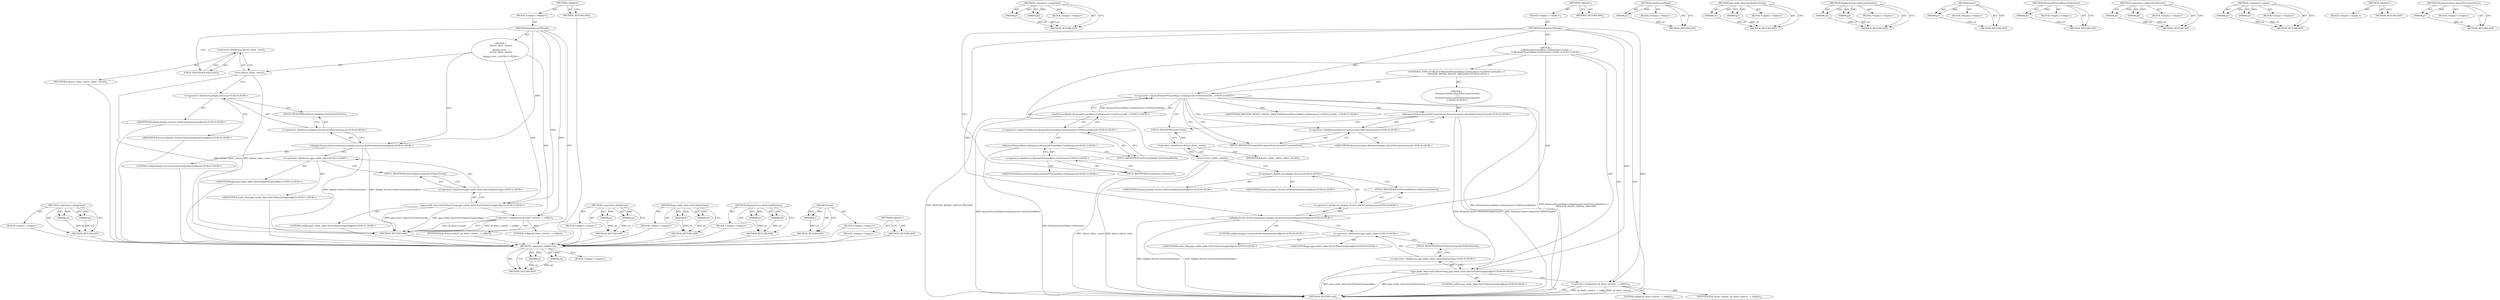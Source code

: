 digraph "&lt;global&gt;" {
vulnerable_85 [label=<(METHOD,&lt;operator&gt;.fieldAccess)>];
vulnerable_86 [label=<(PARAM,p1)>];
vulnerable_87 [label=<(PARAM,p2)>];
vulnerable_88 [label=<(BLOCK,&lt;empty&gt;,&lt;empty&gt;)>];
vulnerable_89 [label=<(METHOD_RETURN,ANY)>];
vulnerable_108 [label=<(METHOD,&lt;operator&gt;.assignment)>];
vulnerable_109 [label=<(PARAM,p1)>];
vulnerable_110 [label=<(PARAM,p2)>];
vulnerable_111 [label=<(BLOCK,&lt;empty&gt;,&lt;empty&gt;)>];
vulnerable_112 [label=<(METHOD_RETURN,ANY)>];
vulnerable_6 [label=<(METHOD,&lt;global&gt;)<SUB>1</SUB>>];
vulnerable_7 [label=<(BLOCK,&lt;empty&gt;,&lt;empty&gt;)<SUB>1</SUB>>];
vulnerable_8 [label=<(METHOD,PostDestroyThreads)<SUB>1</SUB>>];
vulnerable_9 [label="<(BLOCK,{
  if (BrowserProcessMain::GetInstance()-&gt;GetP...,{
  if (BrowserProcessMain::GetInstance()-&gt;GetP...)<SUB>1</SUB>>"];
vulnerable_10 [label="<(CONTROL_STRUCTURE,IF,if (BrowserProcessMain::GetInstance()-&gt;GetProcessModel() ==
      PROCESS_MODEL_SINGLE_PROCESS))<SUB>2</SUB>>"];
vulnerable_11 [label="<(&lt;operator&gt;.equals,BrowserProcessMain::GetInstance()-&gt;GetProcessMo...)<SUB>2</SUB>>"];
vulnerable_12 [label="<(GetProcessModel,BrowserProcessMain::GetInstance()-&gt;GetProcessMo...)<SUB>2</SUB>>"];
vulnerable_13 [label="<(&lt;operator&gt;.indirectFieldAccess,BrowserProcessMain::GetInstance()-&gt;GetProcessModel)<SUB>2</SUB>>"];
vulnerable_14 [label="<(BrowserProcessMain.GetInstance,BrowserProcessMain::GetInstance())<SUB>2</SUB>>"];
vulnerable_15 [label="<(&lt;operator&gt;.fieldAccess,BrowserProcessMain::GetInstance)<SUB>2</SUB>>"];
vulnerable_16 [label="<(IDENTIFIER,BrowserProcessMain,BrowserProcessMain::GetInstance())<SUB>2</SUB>>"];
vulnerable_17 [label=<(FIELD_IDENTIFIER,GetInstance,GetInstance)<SUB>2</SUB>>];
vulnerable_18 [label=<(FIELD_IDENTIFIER,GetProcessModel,GetProcessModel)<SUB>2</SUB>>];
vulnerable_19 [label="<(IDENTIFIER,PROCESS_MODEL_SINGLE_PROCESS,BrowserProcessMain::GetInstance()-&gt;GetProcessMo...)<SUB>3</SUB>>"];
vulnerable_20 [label="<(BLOCK,{
    BrowserContext::AssertNoContextsExist();
  },{
    BrowserContext::AssertNoContextsExist();
  })<SUB>3</SUB>>"];
vulnerable_21 [label="<(BrowserContext.AssertNoContextsExist,BrowserContext::AssertNoContextsExist())<SUB>4</SUB>>"];
vulnerable_22 [label="<(&lt;operator&gt;.fieldAccess,BrowserContext::AssertNoContextsExist)<SUB>4</SUB>>"];
vulnerable_23 [label="<(IDENTIFIER,BrowserContext,BrowserContext::AssertNoContextsExist())<SUB>4</SUB>>"];
vulnerable_24 [label=<(FIELD_IDENTIFIER,AssertNoContextsExist,AssertNoContextsExist)<SUB>4</SUB>>];
vulnerable_25 [label=<(reset,device_client_.reset())<SUB>6</SUB>>];
vulnerable_26 [label=<(&lt;operator&gt;.fieldAccess,device_client_.reset)<SUB>6</SUB>>];
vulnerable_27 [label=<(IDENTIFIER,device_client_,device_client_.reset())<SUB>6</SUB>>];
vulnerable_28 [label=<(FIELD_IDENTIFIER,reset,reset)<SUB>6</SUB>>];
vulnerable_29 [label="<(display.Screen.SetScreenInstance,display::Screen::SetScreenInstance(nullptr))<SUB>8</SUB>>"];
vulnerable_30 [label="<(&lt;operator&gt;.fieldAccess,display::Screen::SetScreenInstance)<SUB>8</SUB>>"];
vulnerable_31 [label="<(&lt;operator&gt;.fieldAccess,display::Screen)<SUB>8</SUB>>"];
vulnerable_32 [label="<(IDENTIFIER,display,display::Screen::SetScreenInstance(nullptr))<SUB>8</SUB>>"];
vulnerable_33 [label="<(IDENTIFIER,Screen,display::Screen::SetScreenInstance(nullptr))<SUB>8</SUB>>"];
vulnerable_34 [label=<(FIELD_IDENTIFIER,SetScreenInstance,SetScreenInstance)<SUB>8</SUB>>];
vulnerable_35 [label="<(LITERAL,nullptr,display::Screen::SetScreenInstance(nullptr))<SUB>8</SUB>>"];
vulnerable_36 [label="<(gpu.oxide_shim.SetGLShareGroup,gpu::oxide_shim::SetGLShareGroup(nullptr))<SUB>9</SUB>>"];
vulnerable_37 [label="<(&lt;operator&gt;.fieldAccess,gpu::oxide_shim::SetGLShareGroup)<SUB>9</SUB>>"];
vulnerable_38 [label="<(&lt;operator&gt;.fieldAccess,gpu::oxide_shim)<SUB>9</SUB>>"];
vulnerable_39 [label="<(IDENTIFIER,gpu,gpu::oxide_shim::SetGLShareGroup(nullptr))<SUB>9</SUB>>"];
vulnerable_40 [label="<(IDENTIFIER,oxide_shim,gpu::oxide_shim::SetGLShareGroup(nullptr))<SUB>9</SUB>>"];
vulnerable_41 [label=<(FIELD_IDENTIFIER,SetGLShareGroup,SetGLShareGroup)<SUB>9</SUB>>];
vulnerable_42 [label="<(LITERAL,nullptr,gpu::oxide_shim::SetGLShareGroup(nullptr))<SUB>9</SUB>>"];
vulnerable_43 [label=<(&lt;operator&gt;.assignment,gl_share_context_ = nullptr)<SUB>10</SUB>>];
vulnerable_44 [label=<(IDENTIFIER,gl_share_context_,gl_share_context_ = nullptr)<SUB>10</SUB>>];
vulnerable_45 [label=<(LITERAL,nullptr,gl_share_context_ = nullptr)<SUB>10</SUB>>];
vulnerable_46 [label=<(METHOD_RETURN,void)<SUB>1</SUB>>];
vulnerable_48 [label=<(METHOD_RETURN,ANY)<SUB>1</SUB>>];
vulnerable_72 [label=<(METHOD,GetProcessModel)>];
vulnerable_73 [label=<(PARAM,p1)>];
vulnerable_74 [label=<(BLOCK,&lt;empty&gt;,&lt;empty&gt;)>];
vulnerable_75 [label=<(METHOD_RETURN,ANY)>];
vulnerable_103 [label=<(METHOD,gpu.oxide_shim.SetGLShareGroup)>];
vulnerable_104 [label=<(PARAM,p1)>];
vulnerable_105 [label=<(PARAM,p2)>];
vulnerable_106 [label=<(BLOCK,&lt;empty&gt;,&lt;empty&gt;)>];
vulnerable_107 [label=<(METHOD_RETURN,ANY)>];
vulnerable_98 [label=<(METHOD,display.Screen.SetScreenInstance)>];
vulnerable_99 [label=<(PARAM,p1)>];
vulnerable_100 [label=<(PARAM,p2)>];
vulnerable_101 [label=<(BLOCK,&lt;empty&gt;,&lt;empty&gt;)>];
vulnerable_102 [label=<(METHOD_RETURN,ANY)>];
vulnerable_94 [label=<(METHOD,reset)>];
vulnerable_95 [label=<(PARAM,p1)>];
vulnerable_96 [label=<(BLOCK,&lt;empty&gt;,&lt;empty&gt;)>];
vulnerable_97 [label=<(METHOD_RETURN,ANY)>];
vulnerable_81 [label=<(METHOD,BrowserProcessMain.GetInstance)>];
vulnerable_82 [label=<(PARAM,p1)>];
vulnerable_83 [label=<(BLOCK,&lt;empty&gt;,&lt;empty&gt;)>];
vulnerable_84 [label=<(METHOD_RETURN,ANY)>];
vulnerable_76 [label=<(METHOD,&lt;operator&gt;.indirectFieldAccess)>];
vulnerable_77 [label=<(PARAM,p1)>];
vulnerable_78 [label=<(PARAM,p2)>];
vulnerable_79 [label=<(BLOCK,&lt;empty&gt;,&lt;empty&gt;)>];
vulnerable_80 [label=<(METHOD_RETURN,ANY)>];
vulnerable_67 [label=<(METHOD,&lt;operator&gt;.equals)>];
vulnerable_68 [label=<(PARAM,p1)>];
vulnerable_69 [label=<(PARAM,p2)>];
vulnerable_70 [label=<(BLOCK,&lt;empty&gt;,&lt;empty&gt;)>];
vulnerable_71 [label=<(METHOD_RETURN,ANY)>];
vulnerable_61 [label=<(METHOD,&lt;global&gt;)<SUB>1</SUB>>];
vulnerable_62 [label=<(BLOCK,&lt;empty&gt;,&lt;empty&gt;)>];
vulnerable_63 [label=<(METHOD_RETURN,ANY)>];
vulnerable_90 [label=<(METHOD,BrowserContext.AssertNoContextsExist)>];
vulnerable_91 [label=<(PARAM,p1)>];
vulnerable_92 [label=<(BLOCK,&lt;empty&gt;,&lt;empty&gt;)>];
vulnerable_93 [label=<(METHOD_RETURN,ANY)>];
fixed_71 [label=<(METHOD,&lt;operator&gt;.assignment)>];
fixed_72 [label=<(PARAM,p1)>];
fixed_73 [label=<(PARAM,p2)>];
fixed_74 [label=<(BLOCK,&lt;empty&gt;,&lt;empty&gt;)>];
fixed_75 [label=<(METHOD_RETURN,ANY)>];
fixed_6 [label=<(METHOD,&lt;global&gt;)<SUB>1</SUB>>];
fixed_7 [label=<(BLOCK,&lt;empty&gt;,&lt;empty&gt;)<SUB>1</SUB>>];
fixed_8 [label=<(METHOD,PostDestroyThreads)<SUB>1</SUB>>];
fixed_9 [label="<(BLOCK,{
   device_client_.reset();
 
   display::Scre...,{
   device_client_.reset();
 
   display::Scre...)<SUB>1</SUB>>"];
fixed_10 [label=<(reset,device_client_.reset())<SUB>2</SUB>>];
fixed_11 [label=<(&lt;operator&gt;.fieldAccess,device_client_.reset)<SUB>2</SUB>>];
fixed_12 [label=<(IDENTIFIER,device_client_,device_client_.reset())<SUB>2</SUB>>];
fixed_13 [label=<(FIELD_IDENTIFIER,reset,reset)<SUB>2</SUB>>];
fixed_14 [label="<(display.Screen.SetScreenInstance,display::Screen::SetScreenInstance(nullptr))<SUB>4</SUB>>"];
fixed_15 [label="<(&lt;operator&gt;.fieldAccess,display::Screen::SetScreenInstance)<SUB>4</SUB>>"];
fixed_16 [label="<(&lt;operator&gt;.fieldAccess,display::Screen)<SUB>4</SUB>>"];
fixed_17 [label="<(IDENTIFIER,display,display::Screen::SetScreenInstance(nullptr))<SUB>4</SUB>>"];
fixed_18 [label="<(IDENTIFIER,Screen,display::Screen::SetScreenInstance(nullptr))<SUB>4</SUB>>"];
fixed_19 [label=<(FIELD_IDENTIFIER,SetScreenInstance,SetScreenInstance)<SUB>4</SUB>>];
fixed_20 [label="<(LITERAL,nullptr,display::Screen::SetScreenInstance(nullptr))<SUB>4</SUB>>"];
fixed_21 [label="<(gpu.oxide_shim.SetGLShareGroup,gpu::oxide_shim::SetGLShareGroup(nullptr))<SUB>5</SUB>>"];
fixed_22 [label="<(&lt;operator&gt;.fieldAccess,gpu::oxide_shim::SetGLShareGroup)<SUB>5</SUB>>"];
fixed_23 [label="<(&lt;operator&gt;.fieldAccess,gpu::oxide_shim)<SUB>5</SUB>>"];
fixed_24 [label="<(IDENTIFIER,gpu,gpu::oxide_shim::SetGLShareGroup(nullptr))<SUB>5</SUB>>"];
fixed_25 [label="<(IDENTIFIER,oxide_shim,gpu::oxide_shim::SetGLShareGroup(nullptr))<SUB>5</SUB>>"];
fixed_26 [label=<(FIELD_IDENTIFIER,SetGLShareGroup,SetGLShareGroup)<SUB>5</SUB>>];
fixed_27 [label="<(LITERAL,nullptr,gpu::oxide_shim::SetGLShareGroup(nullptr))<SUB>5</SUB>>"];
fixed_28 [label=<(&lt;operator&gt;.assignment,gl_share_context_ = nullptr)<SUB>6</SUB>>];
fixed_29 [label=<(IDENTIFIER,gl_share_context_,gl_share_context_ = nullptr)<SUB>6</SUB>>];
fixed_30 [label=<(LITERAL,nullptr,gl_share_context_ = nullptr)<SUB>6</SUB>>];
fixed_31 [label=<(METHOD_RETURN,void)<SUB>1</SUB>>];
fixed_33 [label=<(METHOD_RETURN,ANY)<SUB>1</SUB>>];
fixed_56 [label=<(METHOD,&lt;operator&gt;.fieldAccess)>];
fixed_57 [label=<(PARAM,p1)>];
fixed_58 [label=<(PARAM,p2)>];
fixed_59 [label=<(BLOCK,&lt;empty&gt;,&lt;empty&gt;)>];
fixed_60 [label=<(METHOD_RETURN,ANY)>];
fixed_66 [label=<(METHOD,gpu.oxide_shim.SetGLShareGroup)>];
fixed_67 [label=<(PARAM,p1)>];
fixed_68 [label=<(PARAM,p2)>];
fixed_69 [label=<(BLOCK,&lt;empty&gt;,&lt;empty&gt;)>];
fixed_70 [label=<(METHOD_RETURN,ANY)>];
fixed_61 [label=<(METHOD,display.Screen.SetScreenInstance)>];
fixed_62 [label=<(PARAM,p1)>];
fixed_63 [label=<(PARAM,p2)>];
fixed_64 [label=<(BLOCK,&lt;empty&gt;,&lt;empty&gt;)>];
fixed_65 [label=<(METHOD_RETURN,ANY)>];
fixed_52 [label=<(METHOD,reset)>];
fixed_53 [label=<(PARAM,p1)>];
fixed_54 [label=<(BLOCK,&lt;empty&gt;,&lt;empty&gt;)>];
fixed_55 [label=<(METHOD_RETURN,ANY)>];
fixed_46 [label=<(METHOD,&lt;global&gt;)<SUB>1</SUB>>];
fixed_47 [label=<(BLOCK,&lt;empty&gt;,&lt;empty&gt;)>];
fixed_48 [label=<(METHOD_RETURN,ANY)>];
vulnerable_85 -> vulnerable_86  [key=0, label="AST: "];
vulnerable_85 -> vulnerable_86  [key=1, label="DDG: "];
vulnerable_85 -> vulnerable_88  [key=0, label="AST: "];
vulnerable_85 -> vulnerable_87  [key=0, label="AST: "];
vulnerable_85 -> vulnerable_87  [key=1, label="DDG: "];
vulnerable_85 -> vulnerable_89  [key=0, label="AST: "];
vulnerable_85 -> vulnerable_89  [key=1, label="CFG: "];
vulnerable_86 -> vulnerable_89  [key=0, label="DDG: p1"];
vulnerable_87 -> vulnerable_89  [key=0, label="DDG: p2"];
vulnerable_108 -> vulnerable_109  [key=0, label="AST: "];
vulnerable_108 -> vulnerable_109  [key=1, label="DDG: "];
vulnerable_108 -> vulnerable_111  [key=0, label="AST: "];
vulnerable_108 -> vulnerable_110  [key=0, label="AST: "];
vulnerable_108 -> vulnerable_110  [key=1, label="DDG: "];
vulnerable_108 -> vulnerable_112  [key=0, label="AST: "];
vulnerable_108 -> vulnerable_112  [key=1, label="CFG: "];
vulnerable_109 -> vulnerable_112  [key=0, label="DDG: p1"];
vulnerable_110 -> vulnerable_112  [key=0, label="DDG: p2"];
vulnerable_6 -> vulnerable_7  [key=0, label="AST: "];
vulnerable_6 -> vulnerable_48  [key=0, label="AST: "];
vulnerable_6 -> vulnerable_48  [key=1, label="CFG: "];
vulnerable_7 -> vulnerable_8  [key=0, label="AST: "];
vulnerable_8 -> vulnerable_9  [key=0, label="AST: "];
vulnerable_8 -> vulnerable_46  [key=0, label="AST: "];
vulnerable_8 -> vulnerable_17  [key=0, label="CFG: "];
vulnerable_8 -> vulnerable_43  [key=0, label="DDG: "];
vulnerable_8 -> vulnerable_29  [key=0, label="DDG: "];
vulnerable_8 -> vulnerable_36  [key=0, label="DDG: "];
vulnerable_8 -> vulnerable_11  [key=0, label="DDG: "];
vulnerable_9 -> vulnerable_10  [key=0, label="AST: "];
vulnerable_9 -> vulnerable_25  [key=0, label="AST: "];
vulnerable_9 -> vulnerable_29  [key=0, label="AST: "];
vulnerable_9 -> vulnerable_36  [key=0, label="AST: "];
vulnerable_9 -> vulnerable_43  [key=0, label="AST: "];
vulnerable_10 -> vulnerable_11  [key=0, label="AST: "];
vulnerable_10 -> vulnerable_20  [key=0, label="AST: "];
vulnerable_11 -> vulnerable_12  [key=0, label="AST: "];
vulnerable_11 -> vulnerable_19  [key=0, label="AST: "];
vulnerable_11 -> vulnerable_24  [key=0, label="CFG: "];
vulnerable_11 -> vulnerable_24  [key=1, label="CDG: "];
vulnerable_11 -> vulnerable_28  [key=0, label="CFG: "];
vulnerable_11 -> vulnerable_46  [key=0, label="DDG: BrowserProcessMain::GetInstance()-&gt;GetProcessModel()"];
vulnerable_11 -> vulnerable_46  [key=1, label="DDG: BrowserProcessMain::GetInstance()-&gt;GetProcessModel() ==
      PROCESS_MODEL_SINGLE_PROCESS"];
vulnerable_11 -> vulnerable_46  [key=2, label="DDG: PROCESS_MODEL_SINGLE_PROCESS"];
vulnerable_11 -> vulnerable_21  [key=0, label="CDG: "];
vulnerable_11 -> vulnerable_22  [key=0, label="CDG: "];
vulnerable_12 -> vulnerable_13  [key=0, label="AST: "];
vulnerable_12 -> vulnerable_11  [key=0, label="CFG: "];
vulnerable_12 -> vulnerable_11  [key=1, label="DDG: BrowserProcessMain::GetInstance()-&gt;GetProcessModel"];
vulnerable_12 -> vulnerable_46  [key=0, label="DDG: BrowserProcessMain::GetInstance()-&gt;GetProcessModel"];
vulnerable_13 -> vulnerable_14  [key=0, label="AST: "];
vulnerable_13 -> vulnerable_18  [key=0, label="AST: "];
vulnerable_13 -> vulnerable_12  [key=0, label="CFG: "];
vulnerable_14 -> vulnerable_15  [key=0, label="AST: "];
vulnerable_14 -> vulnerable_18  [key=0, label="CFG: "];
vulnerable_14 -> vulnerable_46  [key=0, label="DDG: BrowserProcessMain::GetInstance"];
vulnerable_15 -> vulnerable_16  [key=0, label="AST: "];
vulnerable_15 -> vulnerable_17  [key=0, label="AST: "];
vulnerable_15 -> vulnerable_14  [key=0, label="CFG: "];
vulnerable_17 -> vulnerable_15  [key=0, label="CFG: "];
vulnerable_18 -> vulnerable_13  [key=0, label="CFG: "];
vulnerable_20 -> vulnerable_21  [key=0, label="AST: "];
vulnerable_21 -> vulnerable_22  [key=0, label="AST: "];
vulnerable_21 -> vulnerable_28  [key=0, label="CFG: "];
vulnerable_21 -> vulnerable_46  [key=0, label="DDG: BrowserContext::AssertNoContextsExist"];
vulnerable_21 -> vulnerable_46  [key=1, label="DDG: BrowserContext::AssertNoContextsExist()"];
vulnerable_22 -> vulnerable_23  [key=0, label="AST: "];
vulnerable_22 -> vulnerable_24  [key=0, label="AST: "];
vulnerable_22 -> vulnerable_21  [key=0, label="CFG: "];
vulnerable_24 -> vulnerable_22  [key=0, label="CFG: "];
vulnerable_25 -> vulnerable_26  [key=0, label="AST: "];
vulnerable_25 -> vulnerable_31  [key=0, label="CFG: "];
vulnerable_25 -> vulnerable_46  [key=0, label="DDG: device_client_.reset"];
vulnerable_25 -> vulnerable_46  [key=1, label="DDG: device_client_.reset()"];
vulnerable_26 -> vulnerable_27  [key=0, label="AST: "];
vulnerable_26 -> vulnerable_28  [key=0, label="AST: "];
vulnerable_26 -> vulnerable_25  [key=0, label="CFG: "];
vulnerable_28 -> vulnerable_26  [key=0, label="CFG: "];
vulnerable_29 -> vulnerable_30  [key=0, label="AST: "];
vulnerable_29 -> vulnerable_35  [key=0, label="AST: "];
vulnerable_29 -> vulnerable_38  [key=0, label="CFG: "];
vulnerable_29 -> vulnerable_46  [key=0, label="DDG: display::Screen::SetScreenInstance"];
vulnerable_29 -> vulnerable_46  [key=1, label="DDG: display::Screen::SetScreenInstance(nullptr)"];
vulnerable_30 -> vulnerable_31  [key=0, label="AST: "];
vulnerable_30 -> vulnerable_34  [key=0, label="AST: "];
vulnerable_30 -> vulnerable_29  [key=0, label="CFG: "];
vulnerable_31 -> vulnerable_32  [key=0, label="AST: "];
vulnerable_31 -> vulnerable_33  [key=0, label="AST: "];
vulnerable_31 -> vulnerable_34  [key=0, label="CFG: "];
vulnerable_34 -> vulnerable_30  [key=0, label="CFG: "];
vulnerable_36 -> vulnerable_37  [key=0, label="AST: "];
vulnerable_36 -> vulnerable_42  [key=0, label="AST: "];
vulnerable_36 -> vulnerable_43  [key=0, label="CFG: "];
vulnerable_36 -> vulnerable_46  [key=0, label="DDG: gpu::oxide_shim::SetGLShareGroup"];
vulnerable_36 -> vulnerable_46  [key=1, label="DDG: gpu::oxide_shim::SetGLShareGroup(nullptr)"];
vulnerable_37 -> vulnerable_38  [key=0, label="AST: "];
vulnerable_37 -> vulnerable_41  [key=0, label="AST: "];
vulnerable_37 -> vulnerable_36  [key=0, label="CFG: "];
vulnerable_38 -> vulnerable_39  [key=0, label="AST: "];
vulnerable_38 -> vulnerable_40  [key=0, label="AST: "];
vulnerable_38 -> vulnerable_41  [key=0, label="CFG: "];
vulnerable_41 -> vulnerable_37  [key=0, label="CFG: "];
vulnerable_43 -> vulnerable_44  [key=0, label="AST: "];
vulnerable_43 -> vulnerable_45  [key=0, label="AST: "];
vulnerable_43 -> vulnerable_46  [key=0, label="CFG: "];
vulnerable_43 -> vulnerable_46  [key=1, label="DDG: gl_share_context_ = nullptr"];
vulnerable_43 -> vulnerable_46  [key=2, label="DDG: gl_share_context_"];
vulnerable_72 -> vulnerable_73  [key=0, label="AST: "];
vulnerable_72 -> vulnerable_73  [key=1, label="DDG: "];
vulnerable_72 -> vulnerable_74  [key=0, label="AST: "];
vulnerable_72 -> vulnerable_75  [key=0, label="AST: "];
vulnerable_72 -> vulnerable_75  [key=1, label="CFG: "];
vulnerable_73 -> vulnerable_75  [key=0, label="DDG: p1"];
vulnerable_103 -> vulnerable_104  [key=0, label="AST: "];
vulnerable_103 -> vulnerable_104  [key=1, label="DDG: "];
vulnerable_103 -> vulnerable_106  [key=0, label="AST: "];
vulnerable_103 -> vulnerable_105  [key=0, label="AST: "];
vulnerable_103 -> vulnerable_105  [key=1, label="DDG: "];
vulnerable_103 -> vulnerable_107  [key=0, label="AST: "];
vulnerable_103 -> vulnerable_107  [key=1, label="CFG: "];
vulnerable_104 -> vulnerable_107  [key=0, label="DDG: p1"];
vulnerable_105 -> vulnerable_107  [key=0, label="DDG: p2"];
vulnerable_98 -> vulnerable_99  [key=0, label="AST: "];
vulnerable_98 -> vulnerable_99  [key=1, label="DDG: "];
vulnerable_98 -> vulnerable_101  [key=0, label="AST: "];
vulnerable_98 -> vulnerable_100  [key=0, label="AST: "];
vulnerable_98 -> vulnerable_100  [key=1, label="DDG: "];
vulnerable_98 -> vulnerable_102  [key=0, label="AST: "];
vulnerable_98 -> vulnerable_102  [key=1, label="CFG: "];
vulnerable_99 -> vulnerable_102  [key=0, label="DDG: p1"];
vulnerable_100 -> vulnerable_102  [key=0, label="DDG: p2"];
vulnerable_94 -> vulnerable_95  [key=0, label="AST: "];
vulnerable_94 -> vulnerable_95  [key=1, label="DDG: "];
vulnerable_94 -> vulnerable_96  [key=0, label="AST: "];
vulnerable_94 -> vulnerable_97  [key=0, label="AST: "];
vulnerable_94 -> vulnerable_97  [key=1, label="CFG: "];
vulnerable_95 -> vulnerable_97  [key=0, label="DDG: p1"];
vulnerable_81 -> vulnerable_82  [key=0, label="AST: "];
vulnerable_81 -> vulnerable_82  [key=1, label="DDG: "];
vulnerable_81 -> vulnerable_83  [key=0, label="AST: "];
vulnerable_81 -> vulnerable_84  [key=0, label="AST: "];
vulnerable_81 -> vulnerable_84  [key=1, label="CFG: "];
vulnerable_82 -> vulnerable_84  [key=0, label="DDG: p1"];
vulnerable_76 -> vulnerable_77  [key=0, label="AST: "];
vulnerable_76 -> vulnerable_77  [key=1, label="DDG: "];
vulnerable_76 -> vulnerable_79  [key=0, label="AST: "];
vulnerable_76 -> vulnerable_78  [key=0, label="AST: "];
vulnerable_76 -> vulnerable_78  [key=1, label="DDG: "];
vulnerable_76 -> vulnerable_80  [key=0, label="AST: "];
vulnerable_76 -> vulnerable_80  [key=1, label="CFG: "];
vulnerable_77 -> vulnerable_80  [key=0, label="DDG: p1"];
vulnerable_78 -> vulnerable_80  [key=0, label="DDG: p2"];
vulnerable_67 -> vulnerable_68  [key=0, label="AST: "];
vulnerable_67 -> vulnerable_68  [key=1, label="DDG: "];
vulnerable_67 -> vulnerable_70  [key=0, label="AST: "];
vulnerable_67 -> vulnerable_69  [key=0, label="AST: "];
vulnerable_67 -> vulnerable_69  [key=1, label="DDG: "];
vulnerable_67 -> vulnerable_71  [key=0, label="AST: "];
vulnerable_67 -> vulnerable_71  [key=1, label="CFG: "];
vulnerable_68 -> vulnerable_71  [key=0, label="DDG: p1"];
vulnerable_69 -> vulnerable_71  [key=0, label="DDG: p2"];
vulnerable_61 -> vulnerable_62  [key=0, label="AST: "];
vulnerable_61 -> vulnerable_63  [key=0, label="AST: "];
vulnerable_61 -> vulnerable_63  [key=1, label="CFG: "];
vulnerable_90 -> vulnerable_91  [key=0, label="AST: "];
vulnerable_90 -> vulnerable_91  [key=1, label="DDG: "];
vulnerable_90 -> vulnerable_92  [key=0, label="AST: "];
vulnerable_90 -> vulnerable_93  [key=0, label="AST: "];
vulnerable_90 -> vulnerable_93  [key=1, label="CFG: "];
vulnerable_91 -> vulnerable_93  [key=0, label="DDG: p1"];
fixed_71 -> fixed_72  [key=0, label="AST: "];
fixed_71 -> fixed_72  [key=1, label="DDG: "];
fixed_71 -> fixed_74  [key=0, label="AST: "];
fixed_71 -> fixed_73  [key=0, label="AST: "];
fixed_71 -> fixed_73  [key=1, label="DDG: "];
fixed_71 -> fixed_75  [key=0, label="AST: "];
fixed_71 -> fixed_75  [key=1, label="CFG: "];
fixed_72 -> fixed_75  [key=0, label="DDG: p1"];
fixed_73 -> fixed_75  [key=0, label="DDG: p2"];
fixed_74 -> vulnerable_85  [key=0];
fixed_75 -> vulnerable_85  [key=0];
fixed_6 -> fixed_7  [key=0, label="AST: "];
fixed_6 -> fixed_33  [key=0, label="AST: "];
fixed_6 -> fixed_33  [key=1, label="CFG: "];
fixed_7 -> fixed_8  [key=0, label="AST: "];
fixed_8 -> fixed_9  [key=0, label="AST: "];
fixed_8 -> fixed_31  [key=0, label="AST: "];
fixed_8 -> fixed_13  [key=0, label="CFG: "];
fixed_8 -> fixed_28  [key=0, label="DDG: "];
fixed_8 -> fixed_14  [key=0, label="DDG: "];
fixed_8 -> fixed_21  [key=0, label="DDG: "];
fixed_9 -> fixed_10  [key=0, label="AST: "];
fixed_9 -> fixed_14  [key=0, label="AST: "];
fixed_9 -> fixed_21  [key=0, label="AST: "];
fixed_9 -> fixed_28  [key=0, label="AST: "];
fixed_10 -> fixed_11  [key=0, label="AST: "];
fixed_10 -> fixed_16  [key=0, label="CFG: "];
fixed_10 -> fixed_31  [key=0, label="DDG: device_client_.reset"];
fixed_10 -> fixed_31  [key=1, label="DDG: device_client_.reset()"];
fixed_11 -> fixed_12  [key=0, label="AST: "];
fixed_11 -> fixed_13  [key=0, label="AST: "];
fixed_11 -> fixed_10  [key=0, label="CFG: "];
fixed_12 -> vulnerable_85  [key=0];
fixed_13 -> fixed_11  [key=0, label="CFG: "];
fixed_14 -> fixed_15  [key=0, label="AST: "];
fixed_14 -> fixed_20  [key=0, label="AST: "];
fixed_14 -> fixed_23  [key=0, label="CFG: "];
fixed_14 -> fixed_31  [key=0, label="DDG: display::Screen::SetScreenInstance"];
fixed_14 -> fixed_31  [key=1, label="DDG: display::Screen::SetScreenInstance(nullptr)"];
fixed_15 -> fixed_16  [key=0, label="AST: "];
fixed_15 -> fixed_19  [key=0, label="AST: "];
fixed_15 -> fixed_14  [key=0, label="CFG: "];
fixed_16 -> fixed_17  [key=0, label="AST: "];
fixed_16 -> fixed_18  [key=0, label="AST: "];
fixed_16 -> fixed_19  [key=0, label="CFG: "];
fixed_17 -> vulnerable_85  [key=0];
fixed_18 -> vulnerable_85  [key=0];
fixed_19 -> fixed_15  [key=0, label="CFG: "];
fixed_20 -> vulnerable_85  [key=0];
fixed_21 -> fixed_22  [key=0, label="AST: "];
fixed_21 -> fixed_27  [key=0, label="AST: "];
fixed_21 -> fixed_28  [key=0, label="CFG: "];
fixed_21 -> fixed_31  [key=0, label="DDG: gpu::oxide_shim::SetGLShareGroup"];
fixed_21 -> fixed_31  [key=1, label="DDG: gpu::oxide_shim::SetGLShareGroup(nullptr)"];
fixed_22 -> fixed_23  [key=0, label="AST: "];
fixed_22 -> fixed_26  [key=0, label="AST: "];
fixed_22 -> fixed_21  [key=0, label="CFG: "];
fixed_23 -> fixed_24  [key=0, label="AST: "];
fixed_23 -> fixed_25  [key=0, label="AST: "];
fixed_23 -> fixed_26  [key=0, label="CFG: "];
fixed_24 -> vulnerable_85  [key=0];
fixed_25 -> vulnerable_85  [key=0];
fixed_26 -> fixed_22  [key=0, label="CFG: "];
fixed_27 -> vulnerable_85  [key=0];
fixed_28 -> fixed_29  [key=0, label="AST: "];
fixed_28 -> fixed_30  [key=0, label="AST: "];
fixed_28 -> fixed_31  [key=0, label="CFG: "];
fixed_28 -> fixed_31  [key=1, label="DDG: gl_share_context_ = nullptr"];
fixed_28 -> fixed_31  [key=2, label="DDG: gl_share_context_"];
fixed_29 -> vulnerable_85  [key=0];
fixed_30 -> vulnerable_85  [key=0];
fixed_31 -> vulnerable_85  [key=0];
fixed_33 -> vulnerable_85  [key=0];
fixed_56 -> fixed_57  [key=0, label="AST: "];
fixed_56 -> fixed_57  [key=1, label="DDG: "];
fixed_56 -> fixed_59  [key=0, label="AST: "];
fixed_56 -> fixed_58  [key=0, label="AST: "];
fixed_56 -> fixed_58  [key=1, label="DDG: "];
fixed_56 -> fixed_60  [key=0, label="AST: "];
fixed_56 -> fixed_60  [key=1, label="CFG: "];
fixed_57 -> fixed_60  [key=0, label="DDG: p1"];
fixed_58 -> fixed_60  [key=0, label="DDG: p2"];
fixed_59 -> vulnerable_85  [key=0];
fixed_60 -> vulnerable_85  [key=0];
fixed_66 -> fixed_67  [key=0, label="AST: "];
fixed_66 -> fixed_67  [key=1, label="DDG: "];
fixed_66 -> fixed_69  [key=0, label="AST: "];
fixed_66 -> fixed_68  [key=0, label="AST: "];
fixed_66 -> fixed_68  [key=1, label="DDG: "];
fixed_66 -> fixed_70  [key=0, label="AST: "];
fixed_66 -> fixed_70  [key=1, label="CFG: "];
fixed_67 -> fixed_70  [key=0, label="DDG: p1"];
fixed_68 -> fixed_70  [key=0, label="DDG: p2"];
fixed_69 -> vulnerable_85  [key=0];
fixed_70 -> vulnerable_85  [key=0];
fixed_61 -> fixed_62  [key=0, label="AST: "];
fixed_61 -> fixed_62  [key=1, label="DDG: "];
fixed_61 -> fixed_64  [key=0, label="AST: "];
fixed_61 -> fixed_63  [key=0, label="AST: "];
fixed_61 -> fixed_63  [key=1, label="DDG: "];
fixed_61 -> fixed_65  [key=0, label="AST: "];
fixed_61 -> fixed_65  [key=1, label="CFG: "];
fixed_62 -> fixed_65  [key=0, label="DDG: p1"];
fixed_63 -> fixed_65  [key=0, label="DDG: p2"];
fixed_64 -> vulnerable_85  [key=0];
fixed_65 -> vulnerable_85  [key=0];
fixed_52 -> fixed_53  [key=0, label="AST: "];
fixed_52 -> fixed_53  [key=1, label="DDG: "];
fixed_52 -> fixed_54  [key=0, label="AST: "];
fixed_52 -> fixed_55  [key=0, label="AST: "];
fixed_52 -> fixed_55  [key=1, label="CFG: "];
fixed_53 -> fixed_55  [key=0, label="DDG: p1"];
fixed_54 -> vulnerable_85  [key=0];
fixed_55 -> vulnerable_85  [key=0];
fixed_46 -> fixed_47  [key=0, label="AST: "];
fixed_46 -> fixed_48  [key=0, label="AST: "];
fixed_46 -> fixed_48  [key=1, label="CFG: "];
fixed_47 -> vulnerable_85  [key=0];
fixed_48 -> vulnerable_85  [key=0];
}
